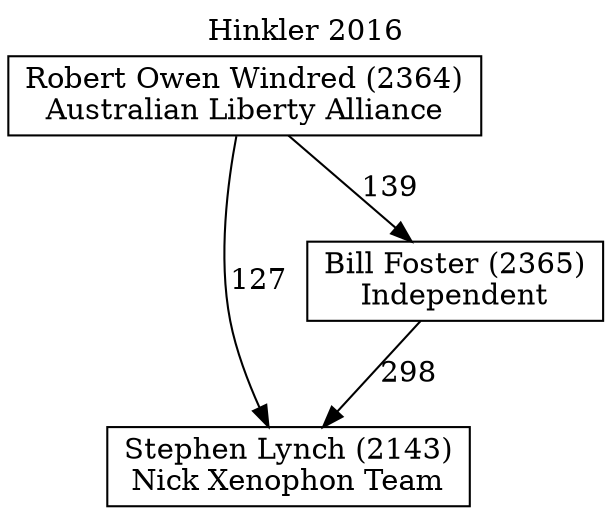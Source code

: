 // House preference flow
digraph "Stephen Lynch (2143)_Hinkler_2016" {
	graph [label="Hinkler 2016" labelloc=t mclimit=10]
	node [shape=box]
	"Stephen Lynch (2143)" [label="Stephen Lynch (2143)
Nick Xenophon Team"]
	"Bill Foster (2365)" [label="Bill Foster (2365)
Independent"]
	"Robert Owen Windred (2364)" [label="Robert Owen Windred (2364)
Australian Liberty Alliance"]
	"Bill Foster (2365)" -> "Stephen Lynch (2143)" [label=298]
	"Robert Owen Windred (2364)" -> "Bill Foster (2365)" [label=139]
	"Robert Owen Windred (2364)" -> "Stephen Lynch (2143)" [label=127]
}
